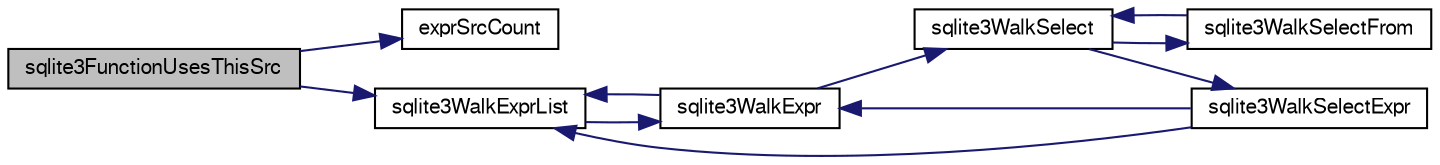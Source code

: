 digraph "sqlite3FunctionUsesThisSrc"
{
  edge [fontname="FreeSans",fontsize="10",labelfontname="FreeSans",labelfontsize="10"];
  node [fontname="FreeSans",fontsize="10",shape=record];
  rankdir="LR";
  Node550563 [label="sqlite3FunctionUsesThisSrc",height=0.2,width=0.4,color="black", fillcolor="grey75", style="filled", fontcolor="black"];
  Node550563 -> Node550564 [color="midnightblue",fontsize="10",style="solid",fontname="FreeSans"];
  Node550564 [label="exprSrcCount",height=0.2,width=0.4,color="black", fillcolor="white", style="filled",URL="$sqlite3_8c.html#af625fb5a07811335cb1a37bc003f8617"];
  Node550563 -> Node550565 [color="midnightblue",fontsize="10",style="solid",fontname="FreeSans"];
  Node550565 [label="sqlite3WalkExprList",height=0.2,width=0.4,color="black", fillcolor="white", style="filled",URL="$sqlite3_8c.html#a436c8eb5cdac53ea15cd6b06645356ae"];
  Node550565 -> Node550566 [color="midnightblue",fontsize="10",style="solid",fontname="FreeSans"];
  Node550566 [label="sqlite3WalkExpr",height=0.2,width=0.4,color="black", fillcolor="white", style="filled",URL="$sqlite3_8c.html#a5d04d7273f7194fb0fbb24e7ee5e1b5a"];
  Node550566 -> Node550567 [color="midnightblue",fontsize="10",style="solid",fontname="FreeSans"];
  Node550567 [label="sqlite3WalkSelect",height=0.2,width=0.4,color="black", fillcolor="white", style="filled",URL="$sqlite3_8c.html#a7c7c772166f45c62ea98fea7bb737b63"];
  Node550567 -> Node550568 [color="midnightblue",fontsize="10",style="solid",fontname="FreeSans"];
  Node550568 [label="sqlite3WalkSelectExpr",height=0.2,width=0.4,color="black", fillcolor="white", style="filled",URL="$sqlite3_8c.html#a5a2c8da5f377d9f52d96293e6b34c660"];
  Node550568 -> Node550565 [color="midnightblue",fontsize="10",style="solid",fontname="FreeSans"];
  Node550568 -> Node550566 [color="midnightblue",fontsize="10",style="solid",fontname="FreeSans"];
  Node550567 -> Node550569 [color="midnightblue",fontsize="10",style="solid",fontname="FreeSans"];
  Node550569 [label="sqlite3WalkSelectFrom",height=0.2,width=0.4,color="black", fillcolor="white", style="filled",URL="$sqlite3_8c.html#a49a2f6da604a451e52ab3a12f588189f"];
  Node550569 -> Node550567 [color="midnightblue",fontsize="10",style="solid",fontname="FreeSans"];
  Node550566 -> Node550565 [color="midnightblue",fontsize="10",style="solid",fontname="FreeSans"];
}
